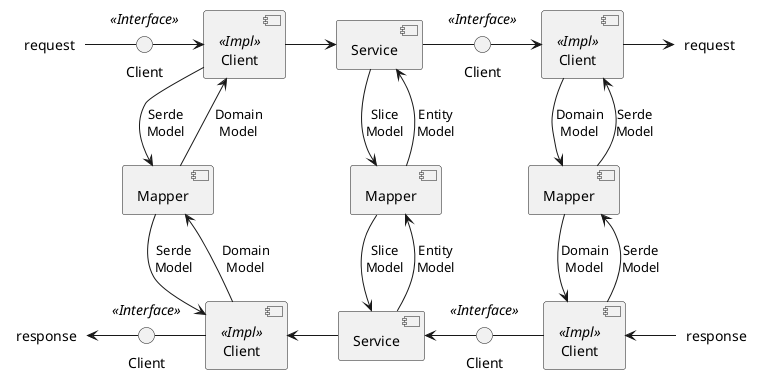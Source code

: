 @startuml
hide stereotype

skinparam nodesep 50
skinparam ranksep 50

skinparam file {
  BackgroundColor<<Nowhere>> Transparent
  BorderColor<<Nowhere>> Transparent
}

show <<Interface>> stereotype
show <<Impl>> stereotype

file "request" as requestIn <<Nowhere>>
interface Client as clientIn <<Interface>>
component Client as adapterIn <<Impl>>
component Mapper as mapperIn
component Service as service
component Mapper as mapper
interface Client as clientOut <<Interface>>
component Client as adapterOut <<Impl>>
component Mapper as mapperOut
file "request" as requestOut <<Nowhere>>

requestIn - clientIn
clientIn -> adapterIn
adapterIn --> mapperIn: Serde\nModel
adapterIn <-- mapperIn: Domain\nModel
adapterIn -> service
service --> mapper: Slice\nModel
service <-- mapper: Entity\nModel
service - clientOut
clientOut -> adapterOut
adapterOut --> mapperOut: Domain\nModel
adapterOut <-- mapperOut: Serde\nModel
adapterOut -> requestOut

file "response" as responseIn <<Nowhere>>
component Client as adapterOut2 <<Impl>>
interface Client as clientOut2 <<Interface>>
component Service as service2
component Client as adapterIn2 <<Impl>>
interface Client as clientIn2 <<Interface>>
file "response" as responseOut <<Nowhere>>

adapterOut2 <- responseIn
mapperOut --> adapterOut2: Domain\nModel
mapperOut <-- adapterOut2: Serde\nModel
clientOut2 - adapterOut2
service2 <- clientOut2
mapper --> service2: Slice\nModel
mapper <-- service2: Entity\nModel
adapterIn2 <- service2
mapperIn --> adapterIn2: Serde\nModel
mapperIn <-- adapterIn2: Domain\nModel
clientIn2 - adapterIn2
responseOut <- clientIn2
@enduml
